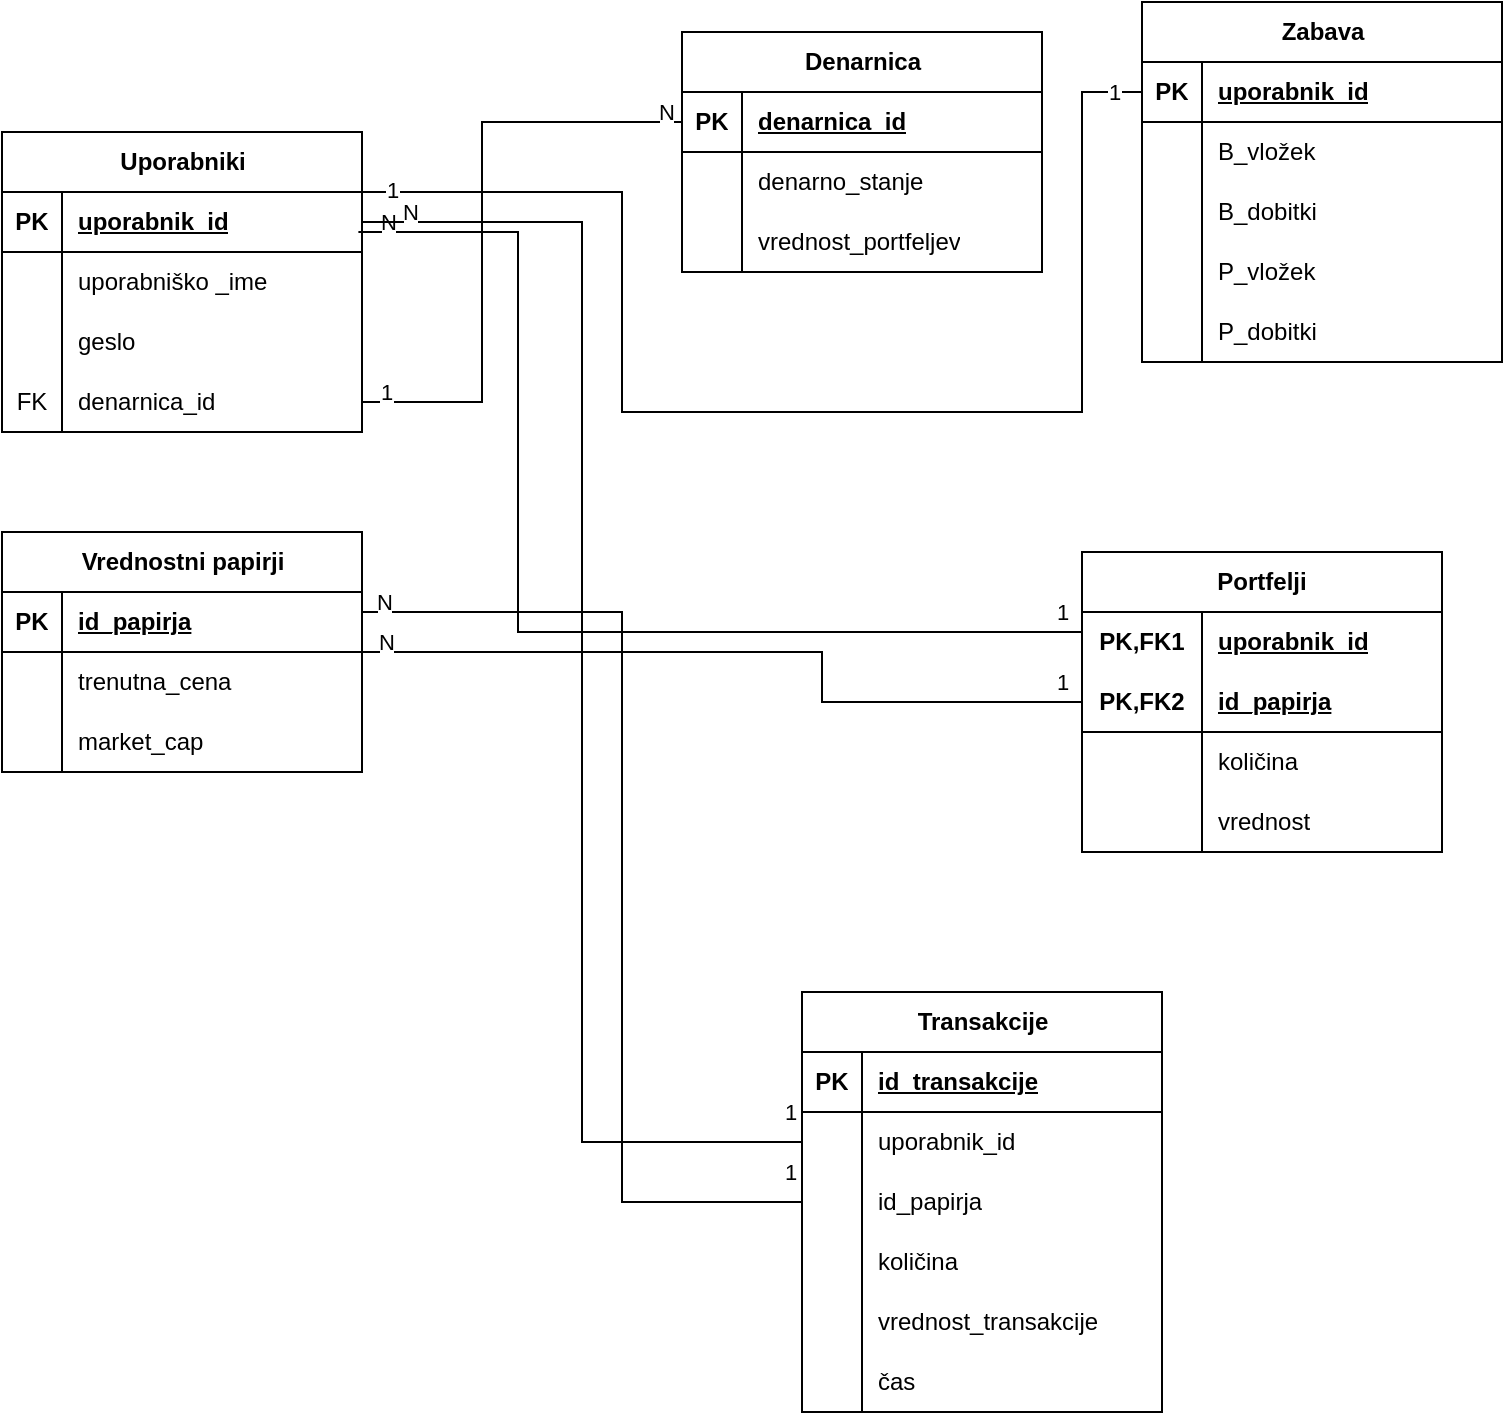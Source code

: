 <mxfile version="26.2.9">
  <diagram name="Page-1" id="cRW8uQ2FQ5AbqBykl-Au">
    <mxGraphModel dx="788" dy="505" grid="1" gridSize="10" guides="1" tooltips="1" connect="1" arrows="1" fold="1" page="1" pageScale="1" pageWidth="850" pageHeight="1100" math="0" shadow="0">
      <root>
        <mxCell id="0" />
        <mxCell id="1" parent="0" />
        <mxCell id="jHlN1cuq4CS6OQbII5dD-8" value="Uporabniki" style="shape=table;startSize=30;container=1;collapsible=1;childLayout=tableLayout;fixedRows=1;rowLines=0;fontStyle=1;align=center;resizeLast=1;html=1;" vertex="1" parent="1">
          <mxGeometry x="80" y="80" width="180" height="150" as="geometry" />
        </mxCell>
        <mxCell id="jHlN1cuq4CS6OQbII5dD-9" value="" style="shape=tableRow;horizontal=0;startSize=0;swimlaneHead=0;swimlaneBody=0;fillColor=none;collapsible=0;dropTarget=0;points=[[0,0.5],[1,0.5]];portConstraint=eastwest;top=0;left=0;right=0;bottom=1;" vertex="1" parent="jHlN1cuq4CS6OQbII5dD-8">
          <mxGeometry y="30" width="180" height="30" as="geometry" />
        </mxCell>
        <mxCell id="jHlN1cuq4CS6OQbII5dD-10" value="PK" style="shape=partialRectangle;connectable=0;fillColor=none;top=0;left=0;bottom=0;right=0;fontStyle=1;overflow=hidden;whiteSpace=wrap;html=1;" vertex="1" parent="jHlN1cuq4CS6OQbII5dD-9">
          <mxGeometry width="30" height="30" as="geometry">
            <mxRectangle width="30" height="30" as="alternateBounds" />
          </mxGeometry>
        </mxCell>
        <mxCell id="jHlN1cuq4CS6OQbII5dD-11" value="uporabnik_id" style="shape=partialRectangle;connectable=0;fillColor=none;top=0;left=0;bottom=0;right=0;align=left;spacingLeft=6;fontStyle=5;overflow=hidden;whiteSpace=wrap;html=1;" vertex="1" parent="jHlN1cuq4CS6OQbII5dD-9">
          <mxGeometry x="30" width="150" height="30" as="geometry">
            <mxRectangle width="150" height="30" as="alternateBounds" />
          </mxGeometry>
        </mxCell>
        <mxCell id="jHlN1cuq4CS6OQbII5dD-12" value="" style="shape=tableRow;horizontal=0;startSize=0;swimlaneHead=0;swimlaneBody=0;fillColor=none;collapsible=0;dropTarget=0;points=[[0,0.5],[1,0.5]];portConstraint=eastwest;top=0;left=0;right=0;bottom=0;" vertex="1" parent="jHlN1cuq4CS6OQbII5dD-8">
          <mxGeometry y="60" width="180" height="30" as="geometry" />
        </mxCell>
        <mxCell id="jHlN1cuq4CS6OQbII5dD-13" value="" style="shape=partialRectangle;connectable=0;fillColor=none;top=0;left=0;bottom=0;right=0;editable=1;overflow=hidden;whiteSpace=wrap;html=1;" vertex="1" parent="jHlN1cuq4CS6OQbII5dD-12">
          <mxGeometry width="30" height="30" as="geometry">
            <mxRectangle width="30" height="30" as="alternateBounds" />
          </mxGeometry>
        </mxCell>
        <mxCell id="jHlN1cuq4CS6OQbII5dD-14" value="uporabniško _ime" style="shape=partialRectangle;connectable=0;fillColor=none;top=0;left=0;bottom=0;right=0;align=left;spacingLeft=6;overflow=hidden;whiteSpace=wrap;html=1;" vertex="1" parent="jHlN1cuq4CS6OQbII5dD-12">
          <mxGeometry x="30" width="150" height="30" as="geometry">
            <mxRectangle width="150" height="30" as="alternateBounds" />
          </mxGeometry>
        </mxCell>
        <mxCell id="jHlN1cuq4CS6OQbII5dD-15" value="" style="shape=tableRow;horizontal=0;startSize=0;swimlaneHead=0;swimlaneBody=0;fillColor=none;collapsible=0;dropTarget=0;points=[[0,0.5],[1,0.5]];portConstraint=eastwest;top=0;left=0;right=0;bottom=0;" vertex="1" parent="jHlN1cuq4CS6OQbII5dD-8">
          <mxGeometry y="90" width="180" height="30" as="geometry" />
        </mxCell>
        <mxCell id="jHlN1cuq4CS6OQbII5dD-16" value="" style="shape=partialRectangle;connectable=0;fillColor=none;top=0;left=0;bottom=0;right=0;editable=1;overflow=hidden;whiteSpace=wrap;html=1;" vertex="1" parent="jHlN1cuq4CS6OQbII5dD-15">
          <mxGeometry width="30" height="30" as="geometry">
            <mxRectangle width="30" height="30" as="alternateBounds" />
          </mxGeometry>
        </mxCell>
        <mxCell id="jHlN1cuq4CS6OQbII5dD-17" value="geslo" style="shape=partialRectangle;connectable=0;fillColor=none;top=0;left=0;bottom=0;right=0;align=left;spacingLeft=6;overflow=hidden;whiteSpace=wrap;html=1;" vertex="1" parent="jHlN1cuq4CS6OQbII5dD-15">
          <mxGeometry x="30" width="150" height="30" as="geometry">
            <mxRectangle width="150" height="30" as="alternateBounds" />
          </mxGeometry>
        </mxCell>
        <mxCell id="jHlN1cuq4CS6OQbII5dD-18" value="" style="shape=tableRow;horizontal=0;startSize=0;swimlaneHead=0;swimlaneBody=0;fillColor=none;collapsible=0;dropTarget=0;points=[[0,0.5],[1,0.5]];portConstraint=eastwest;top=0;left=0;right=0;bottom=0;" vertex="1" parent="jHlN1cuq4CS6OQbII5dD-8">
          <mxGeometry y="120" width="180" height="30" as="geometry" />
        </mxCell>
        <mxCell id="jHlN1cuq4CS6OQbII5dD-19" value="FK" style="shape=partialRectangle;connectable=0;fillColor=none;top=0;left=0;bottom=0;right=0;editable=1;overflow=hidden;whiteSpace=wrap;html=1;" vertex="1" parent="jHlN1cuq4CS6OQbII5dD-18">
          <mxGeometry width="30" height="30" as="geometry">
            <mxRectangle width="30" height="30" as="alternateBounds" />
          </mxGeometry>
        </mxCell>
        <mxCell id="jHlN1cuq4CS6OQbII5dD-20" value="denarnica_id" style="shape=partialRectangle;connectable=0;fillColor=none;top=0;left=0;bottom=0;right=0;align=left;spacingLeft=6;overflow=hidden;whiteSpace=wrap;html=1;" vertex="1" parent="jHlN1cuq4CS6OQbII5dD-18">
          <mxGeometry x="30" width="150" height="30" as="geometry">
            <mxRectangle width="150" height="30" as="alternateBounds" />
          </mxGeometry>
        </mxCell>
        <object label="Denarnica" effe="ffefwfe&#xa;" id="jHlN1cuq4CS6OQbII5dD-21">
          <mxCell style="shape=table;startSize=30;container=1;collapsible=1;childLayout=tableLayout;fixedRows=1;rowLines=0;fontStyle=1;align=center;resizeLast=1;html=1;" vertex="1" parent="1">
            <mxGeometry x="420" y="30" width="180" height="120" as="geometry" />
          </mxCell>
        </object>
        <mxCell id="jHlN1cuq4CS6OQbII5dD-22" value="" style="shape=tableRow;horizontal=0;startSize=0;swimlaneHead=0;swimlaneBody=0;fillColor=none;collapsible=0;dropTarget=0;points=[[0,0.5],[1,0.5]];portConstraint=eastwest;top=0;left=0;right=0;bottom=1;" vertex="1" parent="jHlN1cuq4CS6OQbII5dD-21">
          <mxGeometry y="30" width="180" height="30" as="geometry" />
        </mxCell>
        <mxCell id="jHlN1cuq4CS6OQbII5dD-23" value="PK" style="shape=partialRectangle;connectable=0;fillColor=none;top=0;left=0;bottom=0;right=0;fontStyle=1;overflow=hidden;whiteSpace=wrap;html=1;" vertex="1" parent="jHlN1cuq4CS6OQbII5dD-22">
          <mxGeometry width="30" height="30" as="geometry">
            <mxRectangle width="30" height="30" as="alternateBounds" />
          </mxGeometry>
        </mxCell>
        <mxCell id="jHlN1cuq4CS6OQbII5dD-24" value="denarnica_id" style="shape=partialRectangle;connectable=0;fillColor=none;top=0;left=0;bottom=0;right=0;align=left;spacingLeft=6;fontStyle=5;overflow=hidden;whiteSpace=wrap;html=1;" vertex="1" parent="jHlN1cuq4CS6OQbII5dD-22">
          <mxGeometry x="30" width="150" height="30" as="geometry">
            <mxRectangle width="150" height="30" as="alternateBounds" />
          </mxGeometry>
        </mxCell>
        <mxCell id="jHlN1cuq4CS6OQbII5dD-25" value="" style="shape=tableRow;horizontal=0;startSize=0;swimlaneHead=0;swimlaneBody=0;fillColor=none;collapsible=0;dropTarget=0;points=[[0,0.5],[1,0.5]];portConstraint=eastwest;top=0;left=0;right=0;bottom=0;" vertex="1" parent="jHlN1cuq4CS6OQbII5dD-21">
          <mxGeometry y="60" width="180" height="30" as="geometry" />
        </mxCell>
        <mxCell id="jHlN1cuq4CS6OQbII5dD-26" value="" style="shape=partialRectangle;connectable=0;fillColor=none;top=0;left=0;bottom=0;right=0;editable=1;overflow=hidden;whiteSpace=wrap;html=1;" vertex="1" parent="jHlN1cuq4CS6OQbII5dD-25">
          <mxGeometry width="30" height="30" as="geometry">
            <mxRectangle width="30" height="30" as="alternateBounds" />
          </mxGeometry>
        </mxCell>
        <mxCell id="jHlN1cuq4CS6OQbII5dD-27" value="denarno_stanje" style="shape=partialRectangle;connectable=0;fillColor=none;top=0;left=0;bottom=0;right=0;align=left;spacingLeft=6;overflow=hidden;whiteSpace=wrap;html=1;" vertex="1" parent="jHlN1cuq4CS6OQbII5dD-25">
          <mxGeometry x="30" width="150" height="30" as="geometry">
            <mxRectangle width="150" height="30" as="alternateBounds" />
          </mxGeometry>
        </mxCell>
        <mxCell id="jHlN1cuq4CS6OQbII5dD-72" style="shape=tableRow;horizontal=0;startSize=0;swimlaneHead=0;swimlaneBody=0;fillColor=none;collapsible=0;dropTarget=0;points=[[0,0.5],[1,0.5]];portConstraint=eastwest;top=0;left=0;right=0;bottom=0;" vertex="1" parent="jHlN1cuq4CS6OQbII5dD-21">
          <mxGeometry y="90" width="180" height="30" as="geometry" />
        </mxCell>
        <mxCell id="jHlN1cuq4CS6OQbII5dD-73" style="shape=partialRectangle;connectable=0;fillColor=none;top=0;left=0;bottom=0;right=0;editable=1;overflow=hidden;whiteSpace=wrap;html=1;" vertex="1" parent="jHlN1cuq4CS6OQbII5dD-72">
          <mxGeometry width="30" height="30" as="geometry">
            <mxRectangle width="30" height="30" as="alternateBounds" />
          </mxGeometry>
        </mxCell>
        <mxCell id="jHlN1cuq4CS6OQbII5dD-74" value="vrednost_portfeljev" style="shape=partialRectangle;connectable=0;fillColor=none;top=0;left=0;bottom=0;right=0;align=left;spacingLeft=6;overflow=hidden;whiteSpace=wrap;html=1;" vertex="1" parent="jHlN1cuq4CS6OQbII5dD-72">
          <mxGeometry x="30" width="150" height="30" as="geometry">
            <mxRectangle width="150" height="30" as="alternateBounds" />
          </mxGeometry>
        </mxCell>
        <mxCell id="jHlN1cuq4CS6OQbII5dD-34" value="1" style="rounded=0;orthogonalLoop=1;jettySize=auto;html=1;entryX=0;entryY=0.5;entryDx=0;entryDy=0;edgeStyle=orthogonalEdgeStyle;endArrow=none;startFill=0;" edge="1" parent="1" source="jHlN1cuq4CS6OQbII5dD-18" target="jHlN1cuq4CS6OQbII5dD-22">
          <mxGeometry x="-0.922" y="5" relative="1" as="geometry">
            <Array as="points">
              <mxPoint x="320" y="215" />
              <mxPoint x="320" y="75" />
            </Array>
            <mxPoint as="offset" />
          </mxGeometry>
        </mxCell>
        <mxCell id="jHlN1cuq4CS6OQbII5dD-101" value="N" style="edgeLabel;html=1;align=center;verticalAlign=middle;resizable=0;points=[];" vertex="1" connectable="0" parent="jHlN1cuq4CS6OQbII5dD-34">
          <mxGeometry x="0.624" y="1" relative="1" as="geometry">
            <mxPoint x="48" y="-4" as="offset" />
          </mxGeometry>
        </mxCell>
        <mxCell id="jHlN1cuq4CS6OQbII5dD-35" value="Vrednostni papirji" style="shape=table;startSize=30;container=1;collapsible=1;childLayout=tableLayout;fixedRows=1;rowLines=0;fontStyle=1;align=center;resizeLast=1;html=1;" vertex="1" parent="1">
          <mxGeometry x="80" y="280" width="180" height="120" as="geometry" />
        </mxCell>
        <mxCell id="jHlN1cuq4CS6OQbII5dD-36" value="" style="shape=tableRow;horizontal=0;startSize=0;swimlaneHead=0;swimlaneBody=0;fillColor=none;collapsible=0;dropTarget=0;points=[[0,0.5],[1,0.5]];portConstraint=eastwest;top=0;left=0;right=0;bottom=1;" vertex="1" parent="jHlN1cuq4CS6OQbII5dD-35">
          <mxGeometry y="30" width="180" height="30" as="geometry" />
        </mxCell>
        <mxCell id="jHlN1cuq4CS6OQbII5dD-37" value="PK" style="shape=partialRectangle;connectable=0;fillColor=none;top=0;left=0;bottom=0;right=0;fontStyle=1;overflow=hidden;whiteSpace=wrap;html=1;" vertex="1" parent="jHlN1cuq4CS6OQbII5dD-36">
          <mxGeometry width="30" height="30" as="geometry">
            <mxRectangle width="30" height="30" as="alternateBounds" />
          </mxGeometry>
        </mxCell>
        <mxCell id="jHlN1cuq4CS6OQbII5dD-38" value="id_papirja" style="shape=partialRectangle;connectable=0;fillColor=none;top=0;left=0;bottom=0;right=0;align=left;spacingLeft=6;fontStyle=5;overflow=hidden;whiteSpace=wrap;html=1;" vertex="1" parent="jHlN1cuq4CS6OQbII5dD-36">
          <mxGeometry x="30" width="150" height="30" as="geometry">
            <mxRectangle width="150" height="30" as="alternateBounds" />
          </mxGeometry>
        </mxCell>
        <mxCell id="jHlN1cuq4CS6OQbII5dD-39" value="" style="shape=tableRow;horizontal=0;startSize=0;swimlaneHead=0;swimlaneBody=0;fillColor=none;collapsible=0;dropTarget=0;points=[[0,0.5],[1,0.5]];portConstraint=eastwest;top=0;left=0;right=0;bottom=0;" vertex="1" parent="jHlN1cuq4CS6OQbII5dD-35">
          <mxGeometry y="60" width="180" height="30" as="geometry" />
        </mxCell>
        <mxCell id="jHlN1cuq4CS6OQbII5dD-40" value="" style="shape=partialRectangle;connectable=0;fillColor=none;top=0;left=0;bottom=0;right=0;editable=1;overflow=hidden;whiteSpace=wrap;html=1;" vertex="1" parent="jHlN1cuq4CS6OQbII5dD-39">
          <mxGeometry width="30" height="30" as="geometry">
            <mxRectangle width="30" height="30" as="alternateBounds" />
          </mxGeometry>
        </mxCell>
        <mxCell id="jHlN1cuq4CS6OQbII5dD-41" value="trenutna_cena" style="shape=partialRectangle;connectable=0;fillColor=none;top=0;left=0;bottom=0;right=0;align=left;spacingLeft=6;overflow=hidden;whiteSpace=wrap;html=1;" vertex="1" parent="jHlN1cuq4CS6OQbII5dD-39">
          <mxGeometry x="30" width="150" height="30" as="geometry">
            <mxRectangle width="150" height="30" as="alternateBounds" />
          </mxGeometry>
        </mxCell>
        <mxCell id="jHlN1cuq4CS6OQbII5dD-42" value="" style="shape=tableRow;horizontal=0;startSize=0;swimlaneHead=0;swimlaneBody=0;fillColor=none;collapsible=0;dropTarget=0;points=[[0,0.5],[1,0.5]];portConstraint=eastwest;top=0;left=0;right=0;bottom=0;" vertex="1" parent="jHlN1cuq4CS6OQbII5dD-35">
          <mxGeometry y="90" width="180" height="30" as="geometry" />
        </mxCell>
        <mxCell id="jHlN1cuq4CS6OQbII5dD-43" value="" style="shape=partialRectangle;connectable=0;fillColor=none;top=0;left=0;bottom=0;right=0;editable=1;overflow=hidden;whiteSpace=wrap;html=1;" vertex="1" parent="jHlN1cuq4CS6OQbII5dD-42">
          <mxGeometry width="30" height="30" as="geometry">
            <mxRectangle width="30" height="30" as="alternateBounds" />
          </mxGeometry>
        </mxCell>
        <mxCell id="jHlN1cuq4CS6OQbII5dD-44" value="market_cap" style="shape=partialRectangle;connectable=0;fillColor=none;top=0;left=0;bottom=0;right=0;align=left;spacingLeft=6;overflow=hidden;whiteSpace=wrap;html=1;" vertex="1" parent="jHlN1cuq4CS6OQbII5dD-42">
          <mxGeometry x="30" width="150" height="30" as="geometry">
            <mxRectangle width="150" height="30" as="alternateBounds" />
          </mxGeometry>
        </mxCell>
        <mxCell id="jHlN1cuq4CS6OQbII5dD-61" value="N" style="edgeStyle=orthogonalEdgeStyle;rounded=0;orthogonalLoop=1;jettySize=auto;html=1;exitX=1;exitY=0.5;exitDx=0;exitDy=0;endArrow=none;startFill=0;entryX=0.01;entryY=0.291;entryDx=0;entryDy=0;entryPerimeter=0;" edge="1" parent="1">
          <mxGeometry x="-0.949" y="5" relative="1" as="geometry">
            <mxPoint x="258.2" y="130" as="sourcePoint" />
            <mxPoint x="620" y="318.73" as="targetPoint" />
            <Array as="points">
              <mxPoint x="338" y="130" />
              <mxPoint x="338" y="330" />
              <mxPoint x="620" y="330" />
            </Array>
            <mxPoint as="offset" />
          </mxGeometry>
        </mxCell>
        <mxCell id="jHlN1cuq4CS6OQbII5dD-98" value="1" style="edgeLabel;html=1;align=center;verticalAlign=middle;resizable=0;points=[];" vertex="1" connectable="0" parent="jHlN1cuq4CS6OQbII5dD-61">
          <mxGeometry x="0.612" y="1" relative="1" as="geometry">
            <mxPoint x="90" y="-9" as="offset" />
          </mxGeometry>
        </mxCell>
        <mxCell id="jHlN1cuq4CS6OQbII5dD-79" value="Portfelji" style="shape=table;startSize=30;container=1;collapsible=1;childLayout=tableLayout;fixedRows=1;rowLines=0;fontStyle=1;align=center;resizeLast=1;html=1;whiteSpace=wrap;" vertex="1" parent="1">
          <mxGeometry x="620" y="290" width="180" height="150" as="geometry" />
        </mxCell>
        <mxCell id="jHlN1cuq4CS6OQbII5dD-80" value="" style="shape=tableRow;horizontal=0;startSize=0;swimlaneHead=0;swimlaneBody=0;fillColor=none;collapsible=0;dropTarget=0;points=[[0,0.5],[1,0.5]];portConstraint=eastwest;top=0;left=0;right=0;bottom=0;html=1;" vertex="1" parent="jHlN1cuq4CS6OQbII5dD-79">
          <mxGeometry y="30" width="180" height="30" as="geometry" />
        </mxCell>
        <mxCell id="jHlN1cuq4CS6OQbII5dD-81" value="PK,FK1" style="shape=partialRectangle;connectable=0;fillColor=none;top=0;left=0;bottom=0;right=0;fontStyle=1;overflow=hidden;html=1;whiteSpace=wrap;" vertex="1" parent="jHlN1cuq4CS6OQbII5dD-80">
          <mxGeometry width="60" height="30" as="geometry">
            <mxRectangle width="60" height="30" as="alternateBounds" />
          </mxGeometry>
        </mxCell>
        <mxCell id="jHlN1cuq4CS6OQbII5dD-82" value="uporabnik_id" style="shape=partialRectangle;connectable=0;fillColor=none;top=0;left=0;bottom=0;right=0;align=left;spacingLeft=6;fontStyle=5;overflow=hidden;html=1;whiteSpace=wrap;" vertex="1" parent="jHlN1cuq4CS6OQbII5dD-80">
          <mxGeometry x="60" width="120" height="30" as="geometry">
            <mxRectangle width="120" height="30" as="alternateBounds" />
          </mxGeometry>
        </mxCell>
        <mxCell id="jHlN1cuq4CS6OQbII5dD-83" value="" style="shape=tableRow;horizontal=0;startSize=0;swimlaneHead=0;swimlaneBody=0;fillColor=none;collapsible=0;dropTarget=0;points=[[0,0.5],[1,0.5]];portConstraint=eastwest;top=0;left=0;right=0;bottom=1;html=1;" vertex="1" parent="jHlN1cuq4CS6OQbII5dD-79">
          <mxGeometry y="60" width="180" height="30" as="geometry" />
        </mxCell>
        <mxCell id="jHlN1cuq4CS6OQbII5dD-84" value="PK,FK2" style="shape=partialRectangle;connectable=0;fillColor=none;top=0;left=0;bottom=0;right=0;fontStyle=1;overflow=hidden;html=1;whiteSpace=wrap;" vertex="1" parent="jHlN1cuq4CS6OQbII5dD-83">
          <mxGeometry width="60" height="30" as="geometry">
            <mxRectangle width="60" height="30" as="alternateBounds" />
          </mxGeometry>
        </mxCell>
        <mxCell id="jHlN1cuq4CS6OQbII5dD-85" value="id_papirja" style="shape=partialRectangle;connectable=0;fillColor=none;top=0;left=0;bottom=0;right=0;align=left;spacingLeft=6;fontStyle=5;overflow=hidden;html=1;whiteSpace=wrap;" vertex="1" parent="jHlN1cuq4CS6OQbII5dD-83">
          <mxGeometry x="60" width="120" height="30" as="geometry">
            <mxRectangle width="120" height="30" as="alternateBounds" />
          </mxGeometry>
        </mxCell>
        <mxCell id="jHlN1cuq4CS6OQbII5dD-86" value="" style="shape=tableRow;horizontal=0;startSize=0;swimlaneHead=0;swimlaneBody=0;fillColor=none;collapsible=0;dropTarget=0;points=[[0,0.5],[1,0.5]];portConstraint=eastwest;top=0;left=0;right=0;bottom=0;html=1;" vertex="1" parent="jHlN1cuq4CS6OQbII5dD-79">
          <mxGeometry y="90" width="180" height="30" as="geometry" />
        </mxCell>
        <mxCell id="jHlN1cuq4CS6OQbII5dD-87" value="" style="shape=partialRectangle;connectable=0;fillColor=none;top=0;left=0;bottom=0;right=0;editable=1;overflow=hidden;html=1;whiteSpace=wrap;" vertex="1" parent="jHlN1cuq4CS6OQbII5dD-86">
          <mxGeometry width="60" height="30" as="geometry">
            <mxRectangle width="60" height="30" as="alternateBounds" />
          </mxGeometry>
        </mxCell>
        <mxCell id="jHlN1cuq4CS6OQbII5dD-88" value="količina" style="shape=partialRectangle;connectable=0;fillColor=none;top=0;left=0;bottom=0;right=0;align=left;spacingLeft=6;overflow=hidden;html=1;whiteSpace=wrap;" vertex="1" parent="jHlN1cuq4CS6OQbII5dD-86">
          <mxGeometry x="60" width="120" height="30" as="geometry">
            <mxRectangle width="120" height="30" as="alternateBounds" />
          </mxGeometry>
        </mxCell>
        <mxCell id="jHlN1cuq4CS6OQbII5dD-89" value="" style="shape=tableRow;horizontal=0;startSize=0;swimlaneHead=0;swimlaneBody=0;fillColor=none;collapsible=0;dropTarget=0;points=[[0,0.5],[1,0.5]];portConstraint=eastwest;top=0;left=0;right=0;bottom=0;html=1;" vertex="1" parent="jHlN1cuq4CS6OQbII5dD-79">
          <mxGeometry y="120" width="180" height="30" as="geometry" />
        </mxCell>
        <mxCell id="jHlN1cuq4CS6OQbII5dD-90" value="" style="shape=partialRectangle;connectable=0;fillColor=none;top=0;left=0;bottom=0;right=0;editable=1;overflow=hidden;html=1;whiteSpace=wrap;" vertex="1" parent="jHlN1cuq4CS6OQbII5dD-89">
          <mxGeometry width="60" height="30" as="geometry">
            <mxRectangle width="60" height="30" as="alternateBounds" />
          </mxGeometry>
        </mxCell>
        <mxCell id="jHlN1cuq4CS6OQbII5dD-91" value="vrednost" style="shape=partialRectangle;connectable=0;fillColor=none;top=0;left=0;bottom=0;right=0;align=left;spacingLeft=6;overflow=hidden;html=1;whiteSpace=wrap;" vertex="1" parent="jHlN1cuq4CS6OQbII5dD-89">
          <mxGeometry x="60" width="120" height="30" as="geometry">
            <mxRectangle width="120" height="30" as="alternateBounds" />
          </mxGeometry>
        </mxCell>
        <mxCell id="jHlN1cuq4CS6OQbII5dD-92" value="N" style="edgeStyle=orthogonalEdgeStyle;rounded=0;orthogonalLoop=1;jettySize=auto;html=1;entryX=0;entryY=0.5;entryDx=0;entryDy=0;endArrow=none;startFill=0;" edge="1" parent="1" source="jHlN1cuq4CS6OQbII5dD-36" target="jHlN1cuq4CS6OQbII5dD-83">
          <mxGeometry x="-0.939" y="5" relative="1" as="geometry">
            <Array as="points">
              <mxPoint x="490" y="340" />
              <mxPoint x="490" y="365" />
            </Array>
            <mxPoint as="offset" />
          </mxGeometry>
        </mxCell>
        <mxCell id="jHlN1cuq4CS6OQbII5dD-99" value="1" style="edgeLabel;html=1;align=center;verticalAlign=middle;resizable=0;points=[];" vertex="1" connectable="0" parent="jHlN1cuq4CS6OQbII5dD-92">
          <mxGeometry x="0.395" y="-2" relative="1" as="geometry">
            <mxPoint x="106" y="-12" as="offset" />
          </mxGeometry>
        </mxCell>
        <mxCell id="jHlN1cuq4CS6OQbII5dD-105" value="Transakcije" style="shape=table;startSize=30;container=1;collapsible=1;childLayout=tableLayout;fixedRows=1;rowLines=0;fontStyle=1;align=center;resizeLast=1;html=1;" vertex="1" parent="1">
          <mxGeometry x="480" y="510" width="180" height="210" as="geometry" />
        </mxCell>
        <mxCell id="jHlN1cuq4CS6OQbII5dD-106" value="" style="shape=tableRow;horizontal=0;startSize=0;swimlaneHead=0;swimlaneBody=0;fillColor=none;collapsible=0;dropTarget=0;points=[[0,0.5],[1,0.5]];portConstraint=eastwest;top=0;left=0;right=0;bottom=1;" vertex="1" parent="jHlN1cuq4CS6OQbII5dD-105">
          <mxGeometry y="30" width="180" height="30" as="geometry" />
        </mxCell>
        <mxCell id="jHlN1cuq4CS6OQbII5dD-107" value="PK" style="shape=partialRectangle;connectable=0;fillColor=none;top=0;left=0;bottom=0;right=0;fontStyle=1;overflow=hidden;whiteSpace=wrap;html=1;" vertex="1" parent="jHlN1cuq4CS6OQbII5dD-106">
          <mxGeometry width="30" height="30" as="geometry">
            <mxRectangle width="30" height="30" as="alternateBounds" />
          </mxGeometry>
        </mxCell>
        <mxCell id="jHlN1cuq4CS6OQbII5dD-108" value="id_transakcije" style="shape=partialRectangle;connectable=0;fillColor=none;top=0;left=0;bottom=0;right=0;align=left;spacingLeft=6;fontStyle=5;overflow=hidden;whiteSpace=wrap;html=1;" vertex="1" parent="jHlN1cuq4CS6OQbII5dD-106">
          <mxGeometry x="30" width="150" height="30" as="geometry">
            <mxRectangle width="150" height="30" as="alternateBounds" />
          </mxGeometry>
        </mxCell>
        <mxCell id="jHlN1cuq4CS6OQbII5dD-109" value="" style="shape=tableRow;horizontal=0;startSize=0;swimlaneHead=0;swimlaneBody=0;fillColor=none;collapsible=0;dropTarget=0;points=[[0,0.5],[1,0.5]];portConstraint=eastwest;top=0;left=0;right=0;bottom=0;" vertex="1" parent="jHlN1cuq4CS6OQbII5dD-105">
          <mxGeometry y="60" width="180" height="30" as="geometry" />
        </mxCell>
        <mxCell id="jHlN1cuq4CS6OQbII5dD-110" value="" style="shape=partialRectangle;connectable=0;fillColor=none;top=0;left=0;bottom=0;right=0;editable=1;overflow=hidden;whiteSpace=wrap;html=1;" vertex="1" parent="jHlN1cuq4CS6OQbII5dD-109">
          <mxGeometry width="30" height="30" as="geometry">
            <mxRectangle width="30" height="30" as="alternateBounds" />
          </mxGeometry>
        </mxCell>
        <mxCell id="jHlN1cuq4CS6OQbII5dD-111" value="uporabnik_id" style="shape=partialRectangle;connectable=0;fillColor=none;top=0;left=0;bottom=0;right=0;align=left;spacingLeft=6;overflow=hidden;whiteSpace=wrap;html=1;" vertex="1" parent="jHlN1cuq4CS6OQbII5dD-109">
          <mxGeometry x="30" width="150" height="30" as="geometry">
            <mxRectangle width="150" height="30" as="alternateBounds" />
          </mxGeometry>
        </mxCell>
        <mxCell id="jHlN1cuq4CS6OQbII5dD-112" value="" style="shape=tableRow;horizontal=0;startSize=0;swimlaneHead=0;swimlaneBody=0;fillColor=none;collapsible=0;dropTarget=0;points=[[0,0.5],[1,0.5]];portConstraint=eastwest;top=0;left=0;right=0;bottom=0;" vertex="1" parent="jHlN1cuq4CS6OQbII5dD-105">
          <mxGeometry y="90" width="180" height="30" as="geometry" />
        </mxCell>
        <mxCell id="jHlN1cuq4CS6OQbII5dD-113" value="" style="shape=partialRectangle;connectable=0;fillColor=none;top=0;left=0;bottom=0;right=0;editable=1;overflow=hidden;whiteSpace=wrap;html=1;" vertex="1" parent="jHlN1cuq4CS6OQbII5dD-112">
          <mxGeometry width="30" height="30" as="geometry">
            <mxRectangle width="30" height="30" as="alternateBounds" />
          </mxGeometry>
        </mxCell>
        <mxCell id="jHlN1cuq4CS6OQbII5dD-114" value="id_papirja" style="shape=partialRectangle;connectable=0;fillColor=none;top=0;left=0;bottom=0;right=0;align=left;spacingLeft=6;overflow=hidden;whiteSpace=wrap;html=1;" vertex="1" parent="jHlN1cuq4CS6OQbII5dD-112">
          <mxGeometry x="30" width="150" height="30" as="geometry">
            <mxRectangle width="150" height="30" as="alternateBounds" />
          </mxGeometry>
        </mxCell>
        <mxCell id="jHlN1cuq4CS6OQbII5dD-115" value="" style="shape=tableRow;horizontal=0;startSize=0;swimlaneHead=0;swimlaneBody=0;fillColor=none;collapsible=0;dropTarget=0;points=[[0,0.5],[1,0.5]];portConstraint=eastwest;top=0;left=0;right=0;bottom=0;" vertex="1" parent="jHlN1cuq4CS6OQbII5dD-105">
          <mxGeometry y="120" width="180" height="30" as="geometry" />
        </mxCell>
        <mxCell id="jHlN1cuq4CS6OQbII5dD-116" value="" style="shape=partialRectangle;connectable=0;fillColor=none;top=0;left=0;bottom=0;right=0;editable=1;overflow=hidden;whiteSpace=wrap;html=1;" vertex="1" parent="jHlN1cuq4CS6OQbII5dD-115">
          <mxGeometry width="30" height="30" as="geometry">
            <mxRectangle width="30" height="30" as="alternateBounds" />
          </mxGeometry>
        </mxCell>
        <mxCell id="jHlN1cuq4CS6OQbII5dD-117" value="količina" style="shape=partialRectangle;connectable=0;fillColor=none;top=0;left=0;bottom=0;right=0;align=left;spacingLeft=6;overflow=hidden;whiteSpace=wrap;html=1;" vertex="1" parent="jHlN1cuq4CS6OQbII5dD-115">
          <mxGeometry x="30" width="150" height="30" as="geometry">
            <mxRectangle width="150" height="30" as="alternateBounds" />
          </mxGeometry>
        </mxCell>
        <mxCell id="jHlN1cuq4CS6OQbII5dD-118" style="shape=tableRow;horizontal=0;startSize=0;swimlaneHead=0;swimlaneBody=0;fillColor=none;collapsible=0;dropTarget=0;points=[[0,0.5],[1,0.5]];portConstraint=eastwest;top=0;left=0;right=0;bottom=0;" vertex="1" parent="jHlN1cuq4CS6OQbII5dD-105">
          <mxGeometry y="150" width="180" height="30" as="geometry" />
        </mxCell>
        <mxCell id="jHlN1cuq4CS6OQbII5dD-119" style="shape=partialRectangle;connectable=0;fillColor=none;top=0;left=0;bottom=0;right=0;editable=1;overflow=hidden;whiteSpace=wrap;html=1;" vertex="1" parent="jHlN1cuq4CS6OQbII5dD-118">
          <mxGeometry width="30" height="30" as="geometry">
            <mxRectangle width="30" height="30" as="alternateBounds" />
          </mxGeometry>
        </mxCell>
        <mxCell id="jHlN1cuq4CS6OQbII5dD-120" value="vrednost_transakcije" style="shape=partialRectangle;connectable=0;fillColor=none;top=0;left=0;bottom=0;right=0;align=left;spacingLeft=6;overflow=hidden;whiteSpace=wrap;html=1;" vertex="1" parent="jHlN1cuq4CS6OQbII5dD-118">
          <mxGeometry x="30" width="150" height="30" as="geometry">
            <mxRectangle width="150" height="30" as="alternateBounds" />
          </mxGeometry>
        </mxCell>
        <mxCell id="jHlN1cuq4CS6OQbII5dD-121" style="shape=tableRow;horizontal=0;startSize=0;swimlaneHead=0;swimlaneBody=0;fillColor=none;collapsible=0;dropTarget=0;points=[[0,0.5],[1,0.5]];portConstraint=eastwest;top=0;left=0;right=0;bottom=0;" vertex="1" parent="jHlN1cuq4CS6OQbII5dD-105">
          <mxGeometry y="180" width="180" height="30" as="geometry" />
        </mxCell>
        <mxCell id="jHlN1cuq4CS6OQbII5dD-122" style="shape=partialRectangle;connectable=0;fillColor=none;top=0;left=0;bottom=0;right=0;editable=1;overflow=hidden;whiteSpace=wrap;html=1;" vertex="1" parent="jHlN1cuq4CS6OQbII5dD-121">
          <mxGeometry width="30" height="30" as="geometry">
            <mxRectangle width="30" height="30" as="alternateBounds" />
          </mxGeometry>
        </mxCell>
        <mxCell id="jHlN1cuq4CS6OQbII5dD-123" value="čas" style="shape=partialRectangle;connectable=0;fillColor=none;top=0;left=0;bottom=0;right=0;align=left;spacingLeft=6;overflow=hidden;whiteSpace=wrap;html=1;" vertex="1" parent="jHlN1cuq4CS6OQbII5dD-121">
          <mxGeometry x="30" width="150" height="30" as="geometry">
            <mxRectangle width="150" height="30" as="alternateBounds" />
          </mxGeometry>
        </mxCell>
        <mxCell id="jHlN1cuq4CS6OQbII5dD-124" style="edgeStyle=orthogonalEdgeStyle;rounded=0;orthogonalLoop=1;jettySize=auto;html=1;exitX=1;exitY=0.5;exitDx=0;exitDy=0;entryX=0;entryY=0.5;entryDx=0;entryDy=0;endArrow=none;startFill=0;" edge="1" parent="1" source="jHlN1cuq4CS6OQbII5dD-9" target="jHlN1cuq4CS6OQbII5dD-109">
          <mxGeometry relative="1" as="geometry" />
        </mxCell>
        <mxCell id="jHlN1cuq4CS6OQbII5dD-126" value="1" style="edgeLabel;html=1;align=center;verticalAlign=middle;resizable=0;points=[];" vertex="1" connectable="0" parent="jHlN1cuq4CS6OQbII5dD-124">
          <mxGeometry x="0.861" relative="1" as="geometry">
            <mxPoint x="41" y="-15" as="offset" />
          </mxGeometry>
        </mxCell>
        <mxCell id="jHlN1cuq4CS6OQbII5dD-129" value="N" style="edgeLabel;html=1;align=center;verticalAlign=middle;resizable=0;points=[];" vertex="1" connectable="0" parent="jHlN1cuq4CS6OQbII5dD-124">
          <mxGeometry x="-0.809" y="2" relative="1" as="geometry">
            <mxPoint x="-41" y="-3" as="offset" />
          </mxGeometry>
        </mxCell>
        <mxCell id="jHlN1cuq4CS6OQbII5dD-125" style="edgeStyle=orthogonalEdgeStyle;rounded=0;orthogonalLoop=1;jettySize=auto;html=1;exitX=1;exitY=0.5;exitDx=0;exitDy=0;entryX=0;entryY=0.5;entryDx=0;entryDy=0;endArrow=none;startFill=0;" edge="1" parent="1" source="jHlN1cuq4CS6OQbII5dD-36" target="jHlN1cuq4CS6OQbII5dD-112">
          <mxGeometry relative="1" as="geometry">
            <Array as="points">
              <mxPoint x="260" y="320" />
              <mxPoint x="390" y="320" />
              <mxPoint x="390" y="615" />
            </Array>
          </mxGeometry>
        </mxCell>
        <mxCell id="jHlN1cuq4CS6OQbII5dD-127" value="1" style="edgeLabel;html=1;align=center;verticalAlign=middle;resizable=0;points=[];" vertex="1" connectable="0" parent="jHlN1cuq4CS6OQbII5dD-125">
          <mxGeometry x="0.823" relative="1" as="geometry">
            <mxPoint x="40" y="-15" as="offset" />
          </mxGeometry>
        </mxCell>
        <mxCell id="jHlN1cuq4CS6OQbII5dD-128" value="N" style="edgeLabel;html=1;align=center;verticalAlign=middle;resizable=0;points=[];" vertex="1" connectable="0" parent="jHlN1cuq4CS6OQbII5dD-125">
          <mxGeometry x="-0.822" y="-1" relative="1" as="geometry">
            <mxPoint x="-31" y="-6" as="offset" />
          </mxGeometry>
        </mxCell>
        <mxCell id="jHlN1cuq4CS6OQbII5dD-130" value="Zabava" style="shape=table;startSize=30;container=1;collapsible=1;childLayout=tableLayout;fixedRows=1;rowLines=0;fontStyle=1;align=center;resizeLast=1;html=1;" vertex="1" parent="1">
          <mxGeometry x="650" y="15" width="180" height="180" as="geometry" />
        </mxCell>
        <mxCell id="jHlN1cuq4CS6OQbII5dD-131" value="" style="shape=tableRow;horizontal=0;startSize=0;swimlaneHead=0;swimlaneBody=0;fillColor=none;collapsible=0;dropTarget=0;points=[[0,0.5],[1,0.5]];portConstraint=eastwest;top=0;left=0;right=0;bottom=1;" vertex="1" parent="jHlN1cuq4CS6OQbII5dD-130">
          <mxGeometry y="30" width="180" height="30" as="geometry" />
        </mxCell>
        <mxCell id="jHlN1cuq4CS6OQbII5dD-132" value="PK" style="shape=partialRectangle;connectable=0;fillColor=none;top=0;left=0;bottom=0;right=0;fontStyle=1;overflow=hidden;whiteSpace=wrap;html=1;" vertex="1" parent="jHlN1cuq4CS6OQbII5dD-131">
          <mxGeometry width="30" height="30" as="geometry">
            <mxRectangle width="30" height="30" as="alternateBounds" />
          </mxGeometry>
        </mxCell>
        <mxCell id="jHlN1cuq4CS6OQbII5dD-133" value="uporabnik_id" style="shape=partialRectangle;connectable=0;fillColor=none;top=0;left=0;bottom=0;right=0;align=left;spacingLeft=6;fontStyle=5;overflow=hidden;whiteSpace=wrap;html=1;" vertex="1" parent="jHlN1cuq4CS6OQbII5dD-131">
          <mxGeometry x="30" width="150" height="30" as="geometry">
            <mxRectangle width="150" height="30" as="alternateBounds" />
          </mxGeometry>
        </mxCell>
        <mxCell id="jHlN1cuq4CS6OQbII5dD-134" value="" style="shape=tableRow;horizontal=0;startSize=0;swimlaneHead=0;swimlaneBody=0;fillColor=none;collapsible=0;dropTarget=0;points=[[0,0.5],[1,0.5]];portConstraint=eastwest;top=0;left=0;right=0;bottom=0;" vertex="1" parent="jHlN1cuq4CS6OQbII5dD-130">
          <mxGeometry y="60" width="180" height="30" as="geometry" />
        </mxCell>
        <mxCell id="jHlN1cuq4CS6OQbII5dD-135" value="" style="shape=partialRectangle;connectable=0;fillColor=none;top=0;left=0;bottom=0;right=0;editable=1;overflow=hidden;whiteSpace=wrap;html=1;" vertex="1" parent="jHlN1cuq4CS6OQbII5dD-134">
          <mxGeometry width="30" height="30" as="geometry">
            <mxRectangle width="30" height="30" as="alternateBounds" />
          </mxGeometry>
        </mxCell>
        <mxCell id="jHlN1cuq4CS6OQbII5dD-136" value="B_vložek" style="shape=partialRectangle;connectable=0;fillColor=none;top=0;left=0;bottom=0;right=0;align=left;spacingLeft=6;overflow=hidden;whiteSpace=wrap;html=1;" vertex="1" parent="jHlN1cuq4CS6OQbII5dD-134">
          <mxGeometry x="30" width="150" height="30" as="geometry">
            <mxRectangle width="150" height="30" as="alternateBounds" />
          </mxGeometry>
        </mxCell>
        <mxCell id="jHlN1cuq4CS6OQbII5dD-137" value="" style="shape=tableRow;horizontal=0;startSize=0;swimlaneHead=0;swimlaneBody=0;fillColor=none;collapsible=0;dropTarget=0;points=[[0,0.5],[1,0.5]];portConstraint=eastwest;top=0;left=0;right=0;bottom=0;" vertex="1" parent="jHlN1cuq4CS6OQbII5dD-130">
          <mxGeometry y="90" width="180" height="30" as="geometry" />
        </mxCell>
        <mxCell id="jHlN1cuq4CS6OQbII5dD-138" value="" style="shape=partialRectangle;connectable=0;fillColor=none;top=0;left=0;bottom=0;right=0;editable=1;overflow=hidden;whiteSpace=wrap;html=1;" vertex="1" parent="jHlN1cuq4CS6OQbII5dD-137">
          <mxGeometry width="30" height="30" as="geometry">
            <mxRectangle width="30" height="30" as="alternateBounds" />
          </mxGeometry>
        </mxCell>
        <mxCell id="jHlN1cuq4CS6OQbII5dD-139" value="B_dobitki" style="shape=partialRectangle;connectable=0;fillColor=none;top=0;left=0;bottom=0;right=0;align=left;spacingLeft=6;overflow=hidden;whiteSpace=wrap;html=1;" vertex="1" parent="jHlN1cuq4CS6OQbII5dD-137">
          <mxGeometry x="30" width="150" height="30" as="geometry">
            <mxRectangle width="150" height="30" as="alternateBounds" />
          </mxGeometry>
        </mxCell>
        <mxCell id="jHlN1cuq4CS6OQbII5dD-140" value="" style="shape=tableRow;horizontal=0;startSize=0;swimlaneHead=0;swimlaneBody=0;fillColor=none;collapsible=0;dropTarget=0;points=[[0,0.5],[1,0.5]];portConstraint=eastwest;top=0;left=0;right=0;bottom=0;" vertex="1" parent="jHlN1cuq4CS6OQbII5dD-130">
          <mxGeometry y="120" width="180" height="30" as="geometry" />
        </mxCell>
        <mxCell id="jHlN1cuq4CS6OQbII5dD-141" value="" style="shape=partialRectangle;connectable=0;fillColor=none;top=0;left=0;bottom=0;right=0;editable=1;overflow=hidden;whiteSpace=wrap;html=1;" vertex="1" parent="jHlN1cuq4CS6OQbII5dD-140">
          <mxGeometry width="30" height="30" as="geometry">
            <mxRectangle width="30" height="30" as="alternateBounds" />
          </mxGeometry>
        </mxCell>
        <mxCell id="jHlN1cuq4CS6OQbII5dD-142" value="P_vložek" style="shape=partialRectangle;connectable=0;fillColor=none;top=0;left=0;bottom=0;right=0;align=left;spacingLeft=6;overflow=hidden;whiteSpace=wrap;html=1;" vertex="1" parent="jHlN1cuq4CS6OQbII5dD-140">
          <mxGeometry x="30" width="150" height="30" as="geometry">
            <mxRectangle width="150" height="30" as="alternateBounds" />
          </mxGeometry>
        </mxCell>
        <mxCell id="jHlN1cuq4CS6OQbII5dD-143" style="shape=tableRow;horizontal=0;startSize=0;swimlaneHead=0;swimlaneBody=0;fillColor=none;collapsible=0;dropTarget=0;points=[[0,0.5],[1,0.5]];portConstraint=eastwest;top=0;left=0;right=0;bottom=0;" vertex="1" parent="jHlN1cuq4CS6OQbII5dD-130">
          <mxGeometry y="150" width="180" height="30" as="geometry" />
        </mxCell>
        <mxCell id="jHlN1cuq4CS6OQbII5dD-144" style="shape=partialRectangle;connectable=0;fillColor=none;top=0;left=0;bottom=0;right=0;editable=1;overflow=hidden;whiteSpace=wrap;html=1;" vertex="1" parent="jHlN1cuq4CS6OQbII5dD-143">
          <mxGeometry width="30" height="30" as="geometry">
            <mxRectangle width="30" height="30" as="alternateBounds" />
          </mxGeometry>
        </mxCell>
        <mxCell id="jHlN1cuq4CS6OQbII5dD-145" value="P_dobitki" style="shape=partialRectangle;connectable=0;fillColor=none;top=0;left=0;bottom=0;right=0;align=left;spacingLeft=6;overflow=hidden;whiteSpace=wrap;html=1;" vertex="1" parent="jHlN1cuq4CS6OQbII5dD-143">
          <mxGeometry x="30" width="150" height="30" as="geometry">
            <mxRectangle width="150" height="30" as="alternateBounds" />
          </mxGeometry>
        </mxCell>
        <mxCell id="jHlN1cuq4CS6OQbII5dD-146" style="edgeStyle=orthogonalEdgeStyle;rounded=0;orthogonalLoop=1;jettySize=auto;html=1;endArrow=none;startFill=0;" edge="1" parent="1" source="jHlN1cuq4CS6OQbII5dD-9" target="jHlN1cuq4CS6OQbII5dD-131">
          <mxGeometry relative="1" as="geometry">
            <Array as="points">
              <mxPoint x="390" y="110" />
              <mxPoint x="390" y="220" />
              <mxPoint x="620" y="220" />
              <mxPoint x="620" y="60" />
            </Array>
          </mxGeometry>
        </mxCell>
        <mxCell id="jHlN1cuq4CS6OQbII5dD-147" value="1" style="edgeLabel;html=1;align=center;verticalAlign=middle;resizable=0;points=[];" vertex="1" connectable="0" parent="jHlN1cuq4CS6OQbII5dD-146">
          <mxGeometry x="0.957" relative="1" as="geometry">
            <mxPoint as="offset" />
          </mxGeometry>
        </mxCell>
        <mxCell id="jHlN1cuq4CS6OQbII5dD-148" value="1" style="edgeLabel;html=1;align=center;verticalAlign=middle;resizable=0;points=[];" vertex="1" connectable="0" parent="jHlN1cuq4CS6OQbII5dD-146">
          <mxGeometry x="-0.955" y="1" relative="1" as="geometry">
            <mxPoint as="offset" />
          </mxGeometry>
        </mxCell>
      </root>
    </mxGraphModel>
  </diagram>
</mxfile>
